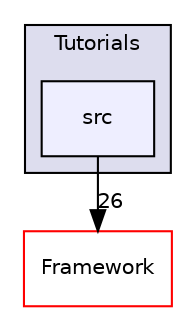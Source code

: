 digraph "/home/travis/build/AliceO2Group/AliceO2/Analysis/Tutorials/src" {
  bgcolor=transparent;
  compound=true
  node [ fontsize="10", fontname="Helvetica"];
  edge [ labelfontsize="10", labelfontname="Helvetica"];
  subgraph clusterdir_6e355b58bf8669476ee36a32071bc3eb {
    graph [ bgcolor="#ddddee", pencolor="black", label="Tutorials" fontname="Helvetica", fontsize="10", URL="dir_6e355b58bf8669476ee36a32071bc3eb.html"]
  dir_75e6eb4f8361c04b3062a7d58db1db64 [shape=box, label="src", style="filled", fillcolor="#eeeeff", pencolor="black", URL="dir_75e6eb4f8361c04b3062a7d58db1db64.html"];
  }
  dir_bcbb2cf9a3d3d83e5515c82071a07177 [shape=box label="Framework" color="red" URL="dir_bcbb2cf9a3d3d83e5515c82071a07177.html"];
  dir_75e6eb4f8361c04b3062a7d58db1db64->dir_bcbb2cf9a3d3d83e5515c82071a07177 [headlabel="26", labeldistance=1.5 headhref="dir_000017_000044.html"];
}
